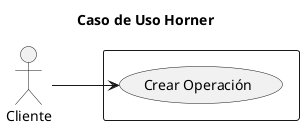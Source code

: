@startuml

title Caso de Uso Horner

left to right direction

actor Cliente as user

rectangle  {
    usecase "Crear Operación" as crear
}

user --> crear: ""

@enduml